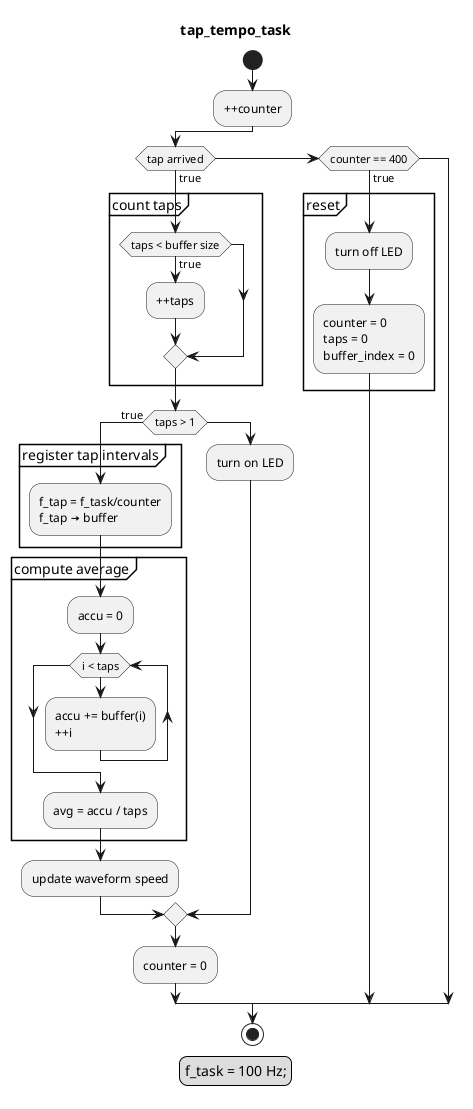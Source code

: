 @startuml
title tap_tempo_task

legend
f_task = 100 Hz;
end legend

start

:++counter;

if (tap arrived) then (true)

    partition "count taps" {
    if (taps < buffer size) then (true)
        :++taps;
    else
    endif
    }

    if (taps > 1) then (true)

        partition "register tap intervals" {
        :f_tap = f_task/counter
        f_tap <&arrow-right> buffer;
        }

        partition "compute average" {
        :accu = 0;
        while (i < taps)
            :accu += buffer(i)
            ++i;
        endwhile
        :avg = accu / taps;
        }

        :update waveform speed;
    else
        :turn on LED;
    endif

    :counter = 0;

elseif (counter == 400) then (true)

    partition "reset" {
    :turn off LED;
    :counter = 0
    taps = 0
    buffer_index = 0;
    }

else
endif

stop
@enduml
